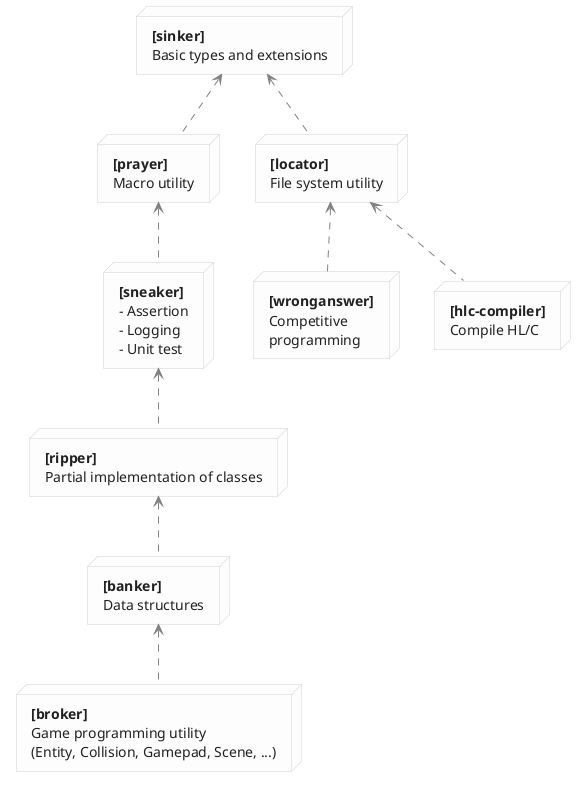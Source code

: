 @startuml diagram

' ---- (style) --------------------------------

skinparam shadowing false
skinparam backgroundColor White
skinparam node {
  BackgroundColor #FDFDFD
  BorderColor #D0D0D0
  FontColor #202020
}
skinparam ArrowColor #808080
skinparam note {
  BackgroundColor White
  FontColor #606060
  BorderColor #C0C0C0
}

' ---- (diagram) ------------------------------

node sinker [
  **[sinker]**
  Basic types and extensions
]

node prayer [
  **[prayer]**
  Macro utility
]

node sneaker [
  **[sneaker]**
  - Assertion
  - Logging
  - Unit test
]

node ripper [
  **[ripper]**
  Partial implementation of classes
]

node banker [
  **[banker]**
  Data structures
]

node broker [
  **[broker]**
  Game programming utility
  (Entity, Collision, Gamepad, Scene, ...)
]

node locator [
  **[locator]**
  File system utility
]

node wronganswer [
  **[wronganswer]**
  Competitive
  programming
]

node hlc_compiler [
  **[hlc-compiler]**
  Compile HL/C
]

sinker <.. prayer
prayer <.. sneaker
sneaker <.. ripper
ripper <.. banker
banker <.. broker

sinker <.. locator
locator <.. wronganswer
locator <.. hlc_compiler

@enduml
